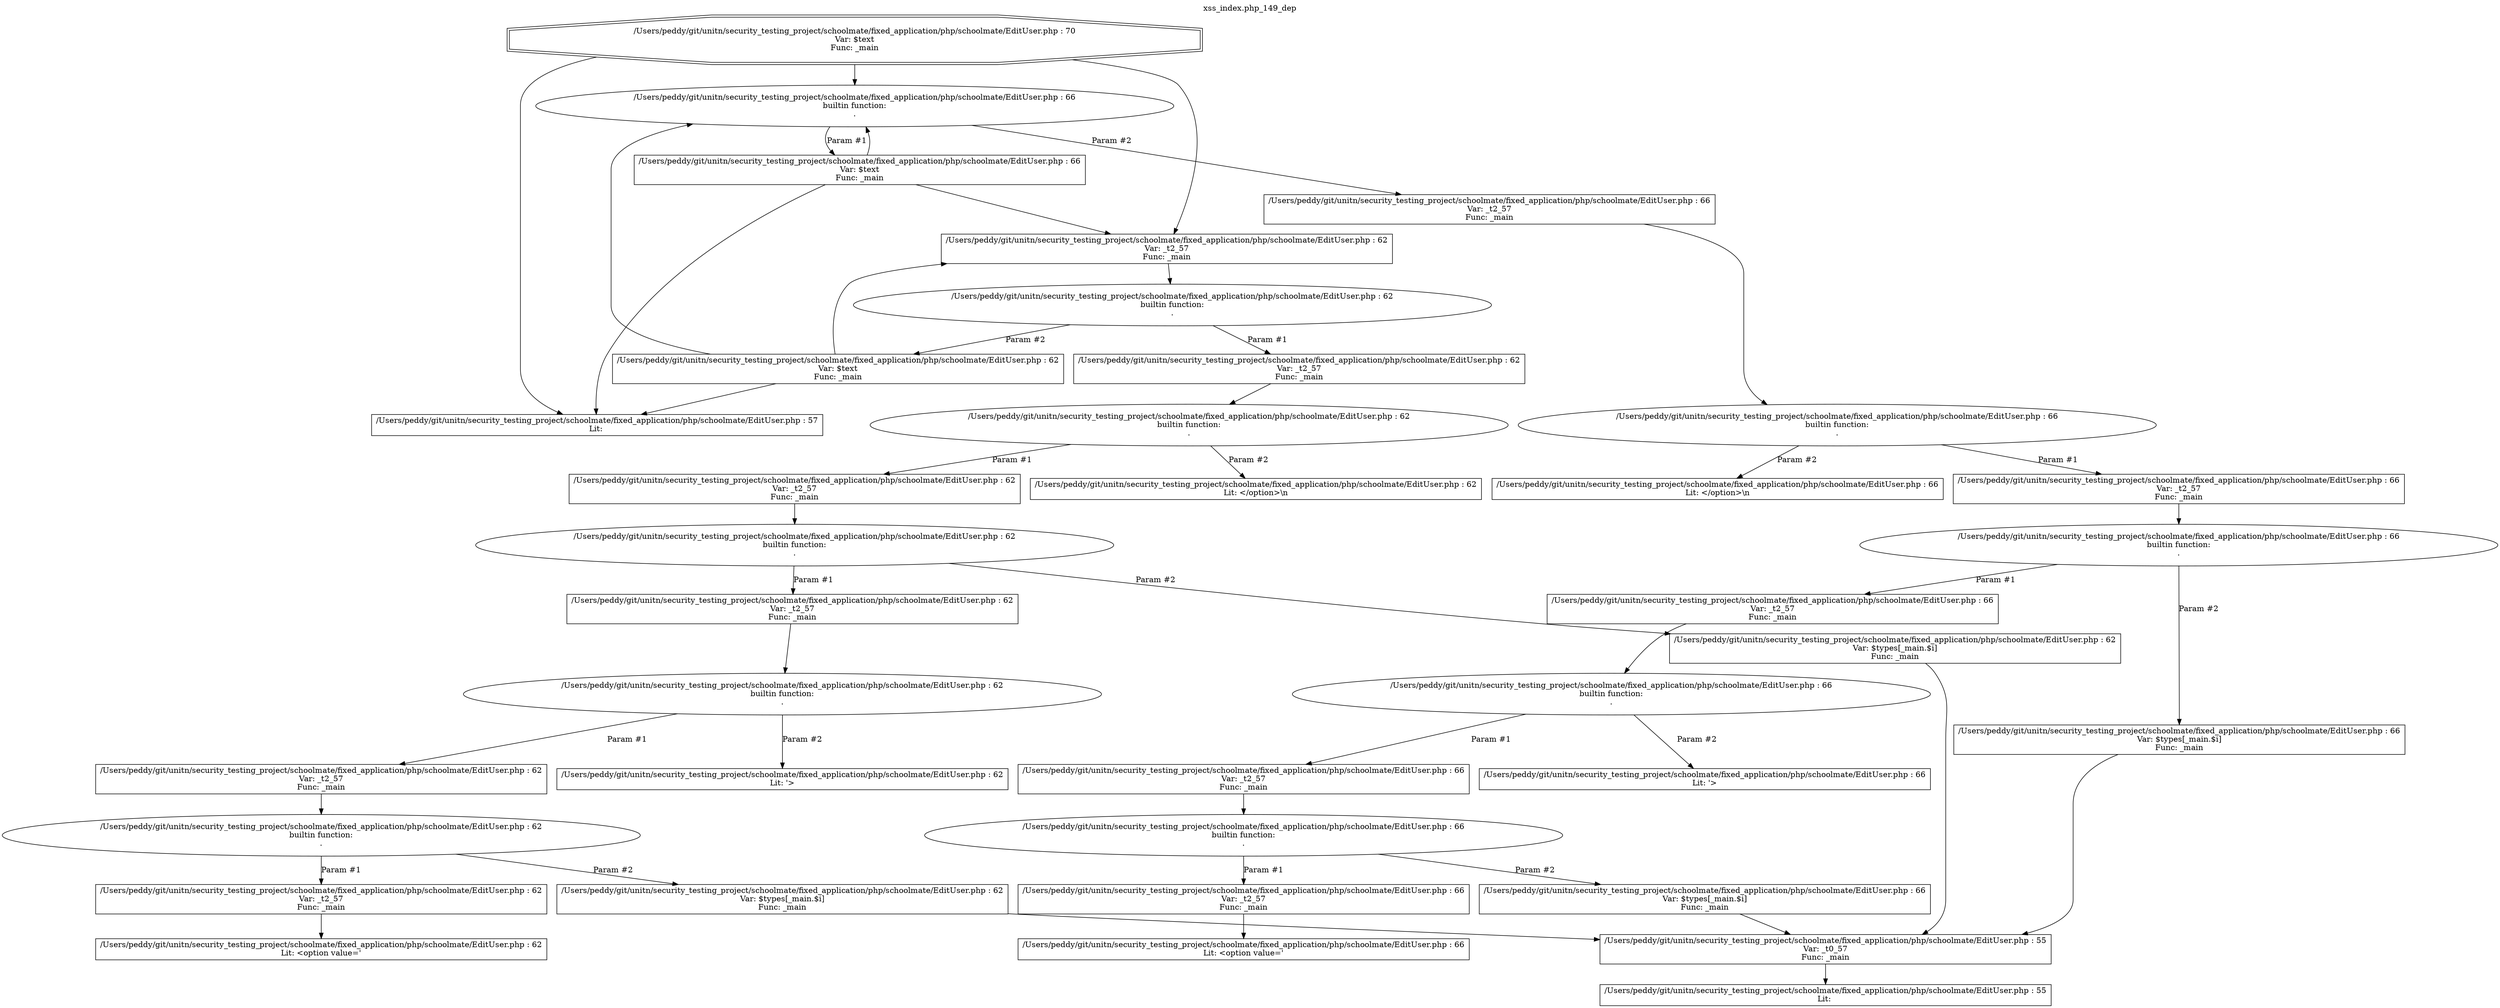 digraph cfg {
  label="xss_index.php_149_dep";
  labelloc=t;
  n1 [shape=doubleoctagon, label="/Users/peddy/git/unitn/security_testing_project/schoolmate/fixed_application/php/schoolmate/EditUser.php : 70\nVar: $text\nFunc: _main\n"];
  n2 [shape=box, label="/Users/peddy/git/unitn/security_testing_project/schoolmate/fixed_application/php/schoolmate/EditUser.php : 57\nLit: \n"];
  n3 [shape=ellipse, label="/Users/peddy/git/unitn/security_testing_project/schoolmate/fixed_application/php/schoolmate/EditUser.php : 66\nbuiltin function:\n.\n"];
  n4 [shape=box, label="/Users/peddy/git/unitn/security_testing_project/schoolmate/fixed_application/php/schoolmate/EditUser.php : 66\nVar: $text\nFunc: _main\n"];
  n5 [shape=box, label="/Users/peddy/git/unitn/security_testing_project/schoolmate/fixed_application/php/schoolmate/EditUser.php : 62\nVar: _t2_57\nFunc: _main\n"];
  n6 [shape=ellipse, label="/Users/peddy/git/unitn/security_testing_project/schoolmate/fixed_application/php/schoolmate/EditUser.php : 62\nbuiltin function:\n.\n"];
  n7 [shape=box, label="/Users/peddy/git/unitn/security_testing_project/schoolmate/fixed_application/php/schoolmate/EditUser.php : 62\nVar: _t2_57\nFunc: _main\n"];
  n8 [shape=ellipse, label="/Users/peddy/git/unitn/security_testing_project/schoolmate/fixed_application/php/schoolmate/EditUser.php : 62\nbuiltin function:\n.\n"];
  n9 [shape=box, label="/Users/peddy/git/unitn/security_testing_project/schoolmate/fixed_application/php/schoolmate/EditUser.php : 62\nVar: _t2_57\nFunc: _main\n"];
  n10 [shape=ellipse, label="/Users/peddy/git/unitn/security_testing_project/schoolmate/fixed_application/php/schoolmate/EditUser.php : 62\nbuiltin function:\n.\n"];
  n11 [shape=box, label="/Users/peddy/git/unitn/security_testing_project/schoolmate/fixed_application/php/schoolmate/EditUser.php : 62\nVar: _t2_57\nFunc: _main\n"];
  n12 [shape=ellipse, label="/Users/peddy/git/unitn/security_testing_project/schoolmate/fixed_application/php/schoolmate/EditUser.php : 62\nbuiltin function:\n.\n"];
  n13 [shape=box, label="/Users/peddy/git/unitn/security_testing_project/schoolmate/fixed_application/php/schoolmate/EditUser.php : 62\nVar: _t2_57\nFunc: _main\n"];
  n14 [shape=ellipse, label="/Users/peddy/git/unitn/security_testing_project/schoolmate/fixed_application/php/schoolmate/EditUser.php : 62\nbuiltin function:\n.\n"];
  n15 [shape=box, label="/Users/peddy/git/unitn/security_testing_project/schoolmate/fixed_application/php/schoolmate/EditUser.php : 62\nVar: _t2_57\nFunc: _main\n"];
  n16 [shape=box, label="/Users/peddy/git/unitn/security_testing_project/schoolmate/fixed_application/php/schoolmate/EditUser.php : 62\nLit: <option value='\n"];
  n17 [shape=box, label="/Users/peddy/git/unitn/security_testing_project/schoolmate/fixed_application/php/schoolmate/EditUser.php : 62\nVar: $types[_main.$i]\nFunc: _main\n"];
  n18 [shape=box, label="/Users/peddy/git/unitn/security_testing_project/schoolmate/fixed_application/php/schoolmate/EditUser.php : 55\nVar: _t0_57\nFunc: _main\n"];
  n19 [shape=box, label="/Users/peddy/git/unitn/security_testing_project/schoolmate/fixed_application/php/schoolmate/EditUser.php : 55\nLit: \n"];
  n20 [shape=box, label="/Users/peddy/git/unitn/security_testing_project/schoolmate/fixed_application/php/schoolmate/EditUser.php : 62\nLit: '>\n"];
  n21 [shape=box, label="/Users/peddy/git/unitn/security_testing_project/schoolmate/fixed_application/php/schoolmate/EditUser.php : 62\nVar: $types[_main.$i]\nFunc: _main\n"];
  n22 [shape=box, label="/Users/peddy/git/unitn/security_testing_project/schoolmate/fixed_application/php/schoolmate/EditUser.php : 62\nLit: </option>\\n\n"];
  n23 [shape=box, label="/Users/peddy/git/unitn/security_testing_project/schoolmate/fixed_application/php/schoolmate/EditUser.php : 62\nVar: $text\nFunc: _main\n"];
  n24 [shape=box, label="/Users/peddy/git/unitn/security_testing_project/schoolmate/fixed_application/php/schoolmate/EditUser.php : 66\nVar: _t2_57\nFunc: _main\n"];
  n25 [shape=ellipse, label="/Users/peddy/git/unitn/security_testing_project/schoolmate/fixed_application/php/schoolmate/EditUser.php : 66\nbuiltin function:\n.\n"];
  n26 [shape=box, label="/Users/peddy/git/unitn/security_testing_project/schoolmate/fixed_application/php/schoolmate/EditUser.php : 66\nVar: _t2_57\nFunc: _main\n"];
  n27 [shape=ellipse, label="/Users/peddy/git/unitn/security_testing_project/schoolmate/fixed_application/php/schoolmate/EditUser.php : 66\nbuiltin function:\n.\n"];
  n28 [shape=box, label="/Users/peddy/git/unitn/security_testing_project/schoolmate/fixed_application/php/schoolmate/EditUser.php : 66\nVar: _t2_57\nFunc: _main\n"];
  n29 [shape=ellipse, label="/Users/peddy/git/unitn/security_testing_project/schoolmate/fixed_application/php/schoolmate/EditUser.php : 66\nbuiltin function:\n.\n"];
  n30 [shape=box, label="/Users/peddy/git/unitn/security_testing_project/schoolmate/fixed_application/php/schoolmate/EditUser.php : 66\nVar: _t2_57\nFunc: _main\n"];
  n31 [shape=ellipse, label="/Users/peddy/git/unitn/security_testing_project/schoolmate/fixed_application/php/schoolmate/EditUser.php : 66\nbuiltin function:\n.\n"];
  n32 [shape=box, label="/Users/peddy/git/unitn/security_testing_project/schoolmate/fixed_application/php/schoolmate/EditUser.php : 66\nVar: _t2_57\nFunc: _main\n"];
  n33 [shape=box, label="/Users/peddy/git/unitn/security_testing_project/schoolmate/fixed_application/php/schoolmate/EditUser.php : 66\nLit: <option value='\n"];
  n34 [shape=box, label="/Users/peddy/git/unitn/security_testing_project/schoolmate/fixed_application/php/schoolmate/EditUser.php : 66\nVar: $types[_main.$i]\nFunc: _main\n"];
  n35 [shape=box, label="/Users/peddy/git/unitn/security_testing_project/schoolmate/fixed_application/php/schoolmate/EditUser.php : 66\nLit: '>\n"];
  n36 [shape=box, label="/Users/peddy/git/unitn/security_testing_project/schoolmate/fixed_application/php/schoolmate/EditUser.php : 66\nVar: $types[_main.$i]\nFunc: _main\n"];
  n37 [shape=box, label="/Users/peddy/git/unitn/security_testing_project/schoolmate/fixed_application/php/schoolmate/EditUser.php : 66\nLit: </option>\\n\n"];
  n1 -> n2;
  n1 -> n3;
  n1 -> n5;
  n4 -> n2;
  n4 -> n3;
  n4 -> n5;
  n5 -> n6;
  n7 -> n8;
  n9 -> n10;
  n11 -> n12;
  n13 -> n14;
  n15 -> n16;
  n14 -> n15[label="Param #1"];
  n14 -> n17[label="Param #2"];
  n18 -> n19;
  n17 -> n18;
  n12 -> n13[label="Param #1"];
  n12 -> n20[label="Param #2"];
  n10 -> n11[label="Param #1"];
  n10 -> n21[label="Param #2"];
  n21 -> n18;
  n8 -> n9[label="Param #1"];
  n8 -> n22[label="Param #2"];
  n6 -> n7[label="Param #1"];
  n6 -> n23[label="Param #2"];
  n23 -> n2;
  n23 -> n3;
  n23 -> n5;
  n3 -> n4[label="Param #1"];
  n3 -> n24[label="Param #2"];
  n24 -> n25;
  n26 -> n27;
  n28 -> n29;
  n30 -> n31;
  n32 -> n33;
  n31 -> n32[label="Param #1"];
  n31 -> n34[label="Param #2"];
  n34 -> n18;
  n29 -> n30[label="Param #1"];
  n29 -> n35[label="Param #2"];
  n27 -> n28[label="Param #1"];
  n27 -> n36[label="Param #2"];
  n36 -> n18;
  n25 -> n26[label="Param #1"];
  n25 -> n37[label="Param #2"];
}
